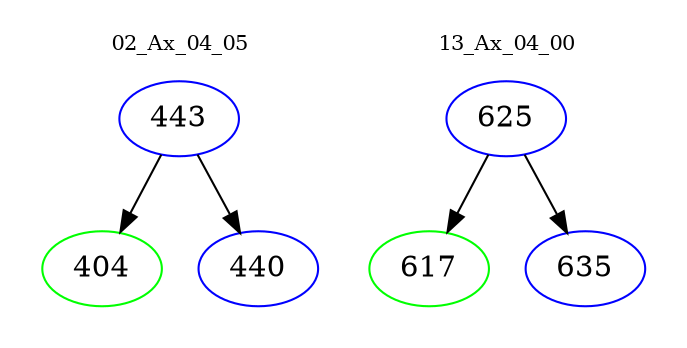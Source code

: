 digraph{
subgraph cluster_0 {
color = white
label = "02_Ax_04_05";
fontsize=10;
T0_443 [label="443", color="blue"]
T0_443 -> T0_404 [color="black"]
T0_404 [label="404", color="green"]
T0_443 -> T0_440 [color="black"]
T0_440 [label="440", color="blue"]
}
subgraph cluster_1 {
color = white
label = "13_Ax_04_00";
fontsize=10;
T1_625 [label="625", color="blue"]
T1_625 -> T1_617 [color="black"]
T1_617 [label="617", color="green"]
T1_625 -> T1_635 [color="black"]
T1_635 [label="635", color="blue"]
}
}
